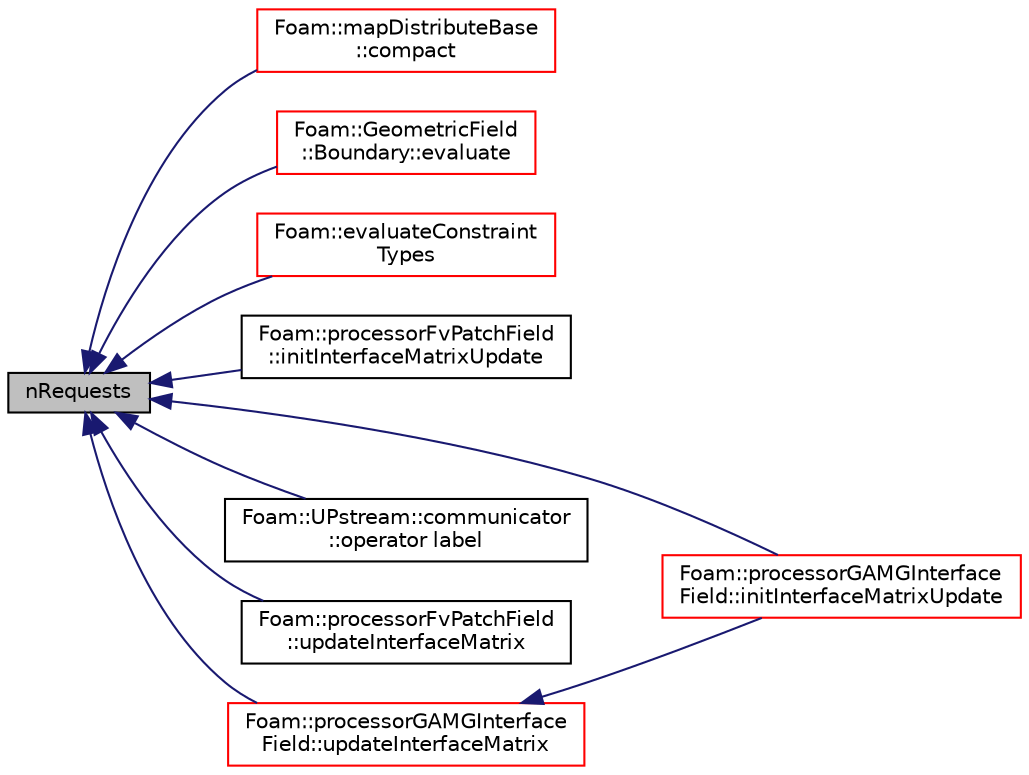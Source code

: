 digraph "nRequests"
{
  bgcolor="transparent";
  edge [fontname="Helvetica",fontsize="10",labelfontname="Helvetica",labelfontsize="10"];
  node [fontname="Helvetica",fontsize="10",shape=record];
  rankdir="LR";
  Node556 [label="nRequests",height=0.2,width=0.4,color="black", fillcolor="grey75", style="filled", fontcolor="black"];
  Node556 -> Node557 [dir="back",color="midnightblue",fontsize="10",style="solid",fontname="Helvetica"];
  Node557 [label="Foam::mapDistributeBase\l::compact",height=0.2,width=0.4,color="red",URL="$a28525.html#ae425c08cfe8d1064cfa183af3b1fdfe4",tooltip="Compact maps. Gets per field a bool whether it is used (locally) "];
  Node556 -> Node559 [dir="back",color="midnightblue",fontsize="10",style="solid",fontname="Helvetica"];
  Node559 [label="Foam::GeometricField\l::Boundary::evaluate",height=0.2,width=0.4,color="red",URL="$a27621.html#a640eb3c435abcfe65e13558fc738b915",tooltip="Evaluate boundary conditions. "];
  Node556 -> Node563 [dir="back",color="midnightblue",fontsize="10",style="solid",fontname="Helvetica"];
  Node563 [label="Foam::evaluateConstraint\lTypes",height=0.2,width=0.4,color="red",URL="$a21851.html#a421ae1d4831d9377d7f986ed81a676aa"];
  Node556 -> Node565 [dir="back",color="midnightblue",fontsize="10",style="solid",fontname="Helvetica"];
  Node565 [label="Foam::processorFvPatchField\l::initInterfaceMatrixUpdate",height=0.2,width=0.4,color="black",URL="$a22833.html#a421f0c89534a9702f2667a36006413f3",tooltip="Initialise neighbour matrix update. "];
  Node556 -> Node566 [dir="back",color="midnightblue",fontsize="10",style="solid",fontname="Helvetica"];
  Node566 [label="Foam::processorGAMGInterface\lField::initInterfaceMatrixUpdate",height=0.2,width=0.4,color="red",URL="$a28061.html#a4aa231b00ad3efb2f5543ec242689eb2",tooltip="Initialise neighbour matrix update. "];
  Node556 -> Node569 [dir="back",color="midnightblue",fontsize="10",style="solid",fontname="Helvetica"];
  Node569 [label="Foam::UPstream::communicator\l::operator label",height=0.2,width=0.4,color="black",URL="$a27389.html#ab5ca17e38345f94ac1e6dcef595c9930"];
  Node556 -> Node570 [dir="back",color="midnightblue",fontsize="10",style="solid",fontname="Helvetica"];
  Node570 [label="Foam::processorFvPatchField\l::updateInterfaceMatrix",height=0.2,width=0.4,color="black",URL="$a22833.html#a4e8777a976d5bbe032e2d77004c9c9d8",tooltip="Update result field based on interface functionality. "];
  Node556 -> Node571 [dir="back",color="midnightblue",fontsize="10",style="solid",fontname="Helvetica"];
  Node571 [label="Foam::processorGAMGInterface\lField::updateInterfaceMatrix",height=0.2,width=0.4,color="red",URL="$a28061.html#a4144bb27e8739ab5a673b3da1e245e17",tooltip="Update result field based on interface functionality. "];
  Node571 -> Node566 [dir="back",color="midnightblue",fontsize="10",style="solid",fontname="Helvetica"];
}
